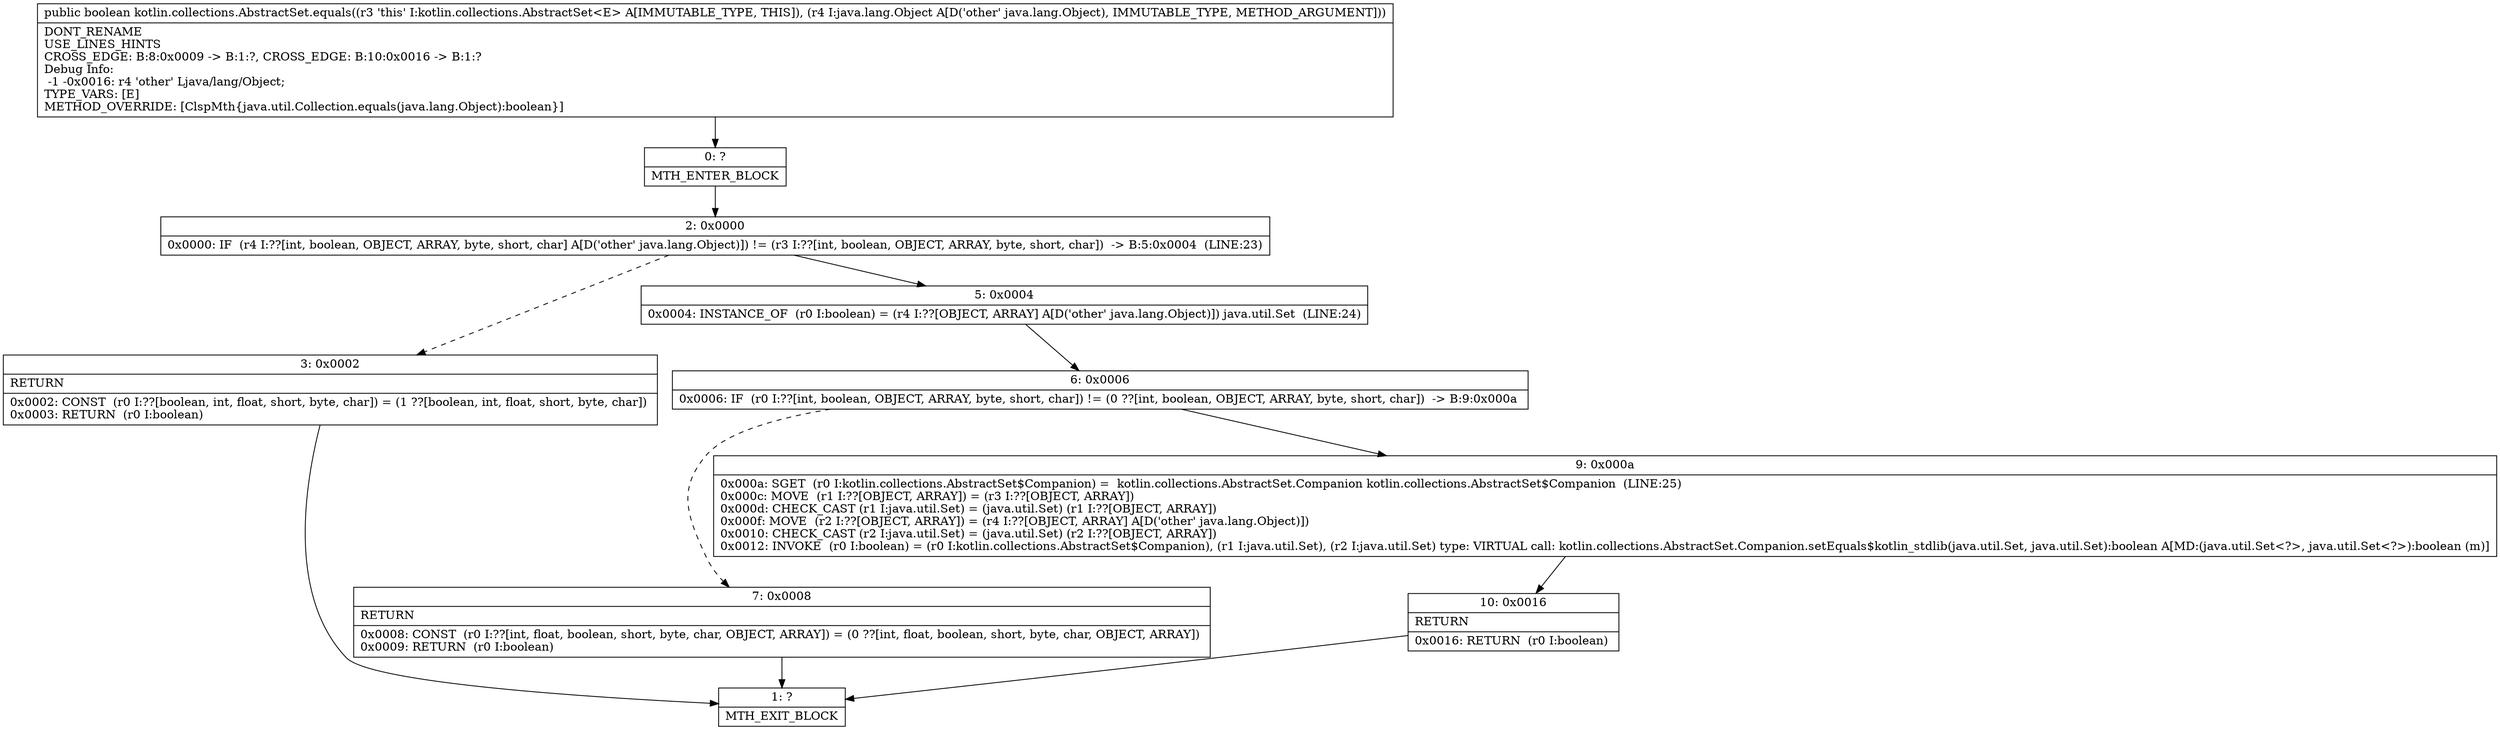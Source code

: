 digraph "CFG forkotlin.collections.AbstractSet.equals(Ljava\/lang\/Object;)Z" {
Node_0 [shape=record,label="{0\:\ ?|MTH_ENTER_BLOCK\l}"];
Node_2 [shape=record,label="{2\:\ 0x0000|0x0000: IF  (r4 I:??[int, boolean, OBJECT, ARRAY, byte, short, char] A[D('other' java.lang.Object)]) != (r3 I:??[int, boolean, OBJECT, ARRAY, byte, short, char])  \-\> B:5:0x0004  (LINE:23)\l}"];
Node_3 [shape=record,label="{3\:\ 0x0002|RETURN\l|0x0002: CONST  (r0 I:??[boolean, int, float, short, byte, char]) = (1 ??[boolean, int, float, short, byte, char]) \l0x0003: RETURN  (r0 I:boolean) \l}"];
Node_1 [shape=record,label="{1\:\ ?|MTH_EXIT_BLOCK\l}"];
Node_5 [shape=record,label="{5\:\ 0x0004|0x0004: INSTANCE_OF  (r0 I:boolean) = (r4 I:??[OBJECT, ARRAY] A[D('other' java.lang.Object)]) java.util.Set  (LINE:24)\l}"];
Node_6 [shape=record,label="{6\:\ 0x0006|0x0006: IF  (r0 I:??[int, boolean, OBJECT, ARRAY, byte, short, char]) != (0 ??[int, boolean, OBJECT, ARRAY, byte, short, char])  \-\> B:9:0x000a \l}"];
Node_7 [shape=record,label="{7\:\ 0x0008|RETURN\l|0x0008: CONST  (r0 I:??[int, float, boolean, short, byte, char, OBJECT, ARRAY]) = (0 ??[int, float, boolean, short, byte, char, OBJECT, ARRAY]) \l0x0009: RETURN  (r0 I:boolean) \l}"];
Node_9 [shape=record,label="{9\:\ 0x000a|0x000a: SGET  (r0 I:kotlin.collections.AbstractSet$Companion) =  kotlin.collections.AbstractSet.Companion kotlin.collections.AbstractSet$Companion  (LINE:25)\l0x000c: MOVE  (r1 I:??[OBJECT, ARRAY]) = (r3 I:??[OBJECT, ARRAY]) \l0x000d: CHECK_CAST (r1 I:java.util.Set) = (java.util.Set) (r1 I:??[OBJECT, ARRAY]) \l0x000f: MOVE  (r2 I:??[OBJECT, ARRAY]) = (r4 I:??[OBJECT, ARRAY] A[D('other' java.lang.Object)]) \l0x0010: CHECK_CAST (r2 I:java.util.Set) = (java.util.Set) (r2 I:??[OBJECT, ARRAY]) \l0x0012: INVOKE  (r0 I:boolean) = (r0 I:kotlin.collections.AbstractSet$Companion), (r1 I:java.util.Set), (r2 I:java.util.Set) type: VIRTUAL call: kotlin.collections.AbstractSet.Companion.setEquals$kotlin_stdlib(java.util.Set, java.util.Set):boolean A[MD:(java.util.Set\<?\>, java.util.Set\<?\>):boolean (m)]\l}"];
Node_10 [shape=record,label="{10\:\ 0x0016|RETURN\l|0x0016: RETURN  (r0 I:boolean) \l}"];
MethodNode[shape=record,label="{public boolean kotlin.collections.AbstractSet.equals((r3 'this' I:kotlin.collections.AbstractSet\<E\> A[IMMUTABLE_TYPE, THIS]), (r4 I:java.lang.Object A[D('other' java.lang.Object), IMMUTABLE_TYPE, METHOD_ARGUMENT]))  | DONT_RENAME\lUSE_LINES_HINTS\lCROSS_EDGE: B:8:0x0009 \-\> B:1:?, CROSS_EDGE: B:10:0x0016 \-\> B:1:?\lDebug Info:\l  \-1 \-0x0016: r4 'other' Ljava\/lang\/Object;\lTYPE_VARS: [E]\lMETHOD_OVERRIDE: [ClspMth\{java.util.Collection.equals(java.lang.Object):boolean\}]\l}"];
MethodNode -> Node_0;Node_0 -> Node_2;
Node_2 -> Node_3[style=dashed];
Node_2 -> Node_5;
Node_3 -> Node_1;
Node_5 -> Node_6;
Node_6 -> Node_7[style=dashed];
Node_6 -> Node_9;
Node_7 -> Node_1;
Node_9 -> Node_10;
Node_10 -> Node_1;
}

